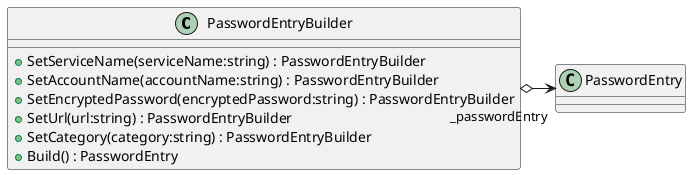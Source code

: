 @startuml
class PasswordEntryBuilder {
    + SetServiceName(serviceName:string) : PasswordEntryBuilder
    + SetAccountName(accountName:string) : PasswordEntryBuilder
    + SetEncryptedPassword(encryptedPassword:string) : PasswordEntryBuilder
    + SetUrl(url:string) : PasswordEntryBuilder
    + SetCategory(category:string) : PasswordEntryBuilder
    + Build() : PasswordEntry
}
PasswordEntryBuilder o-> "_passwordEntry" PasswordEntry
@enduml
